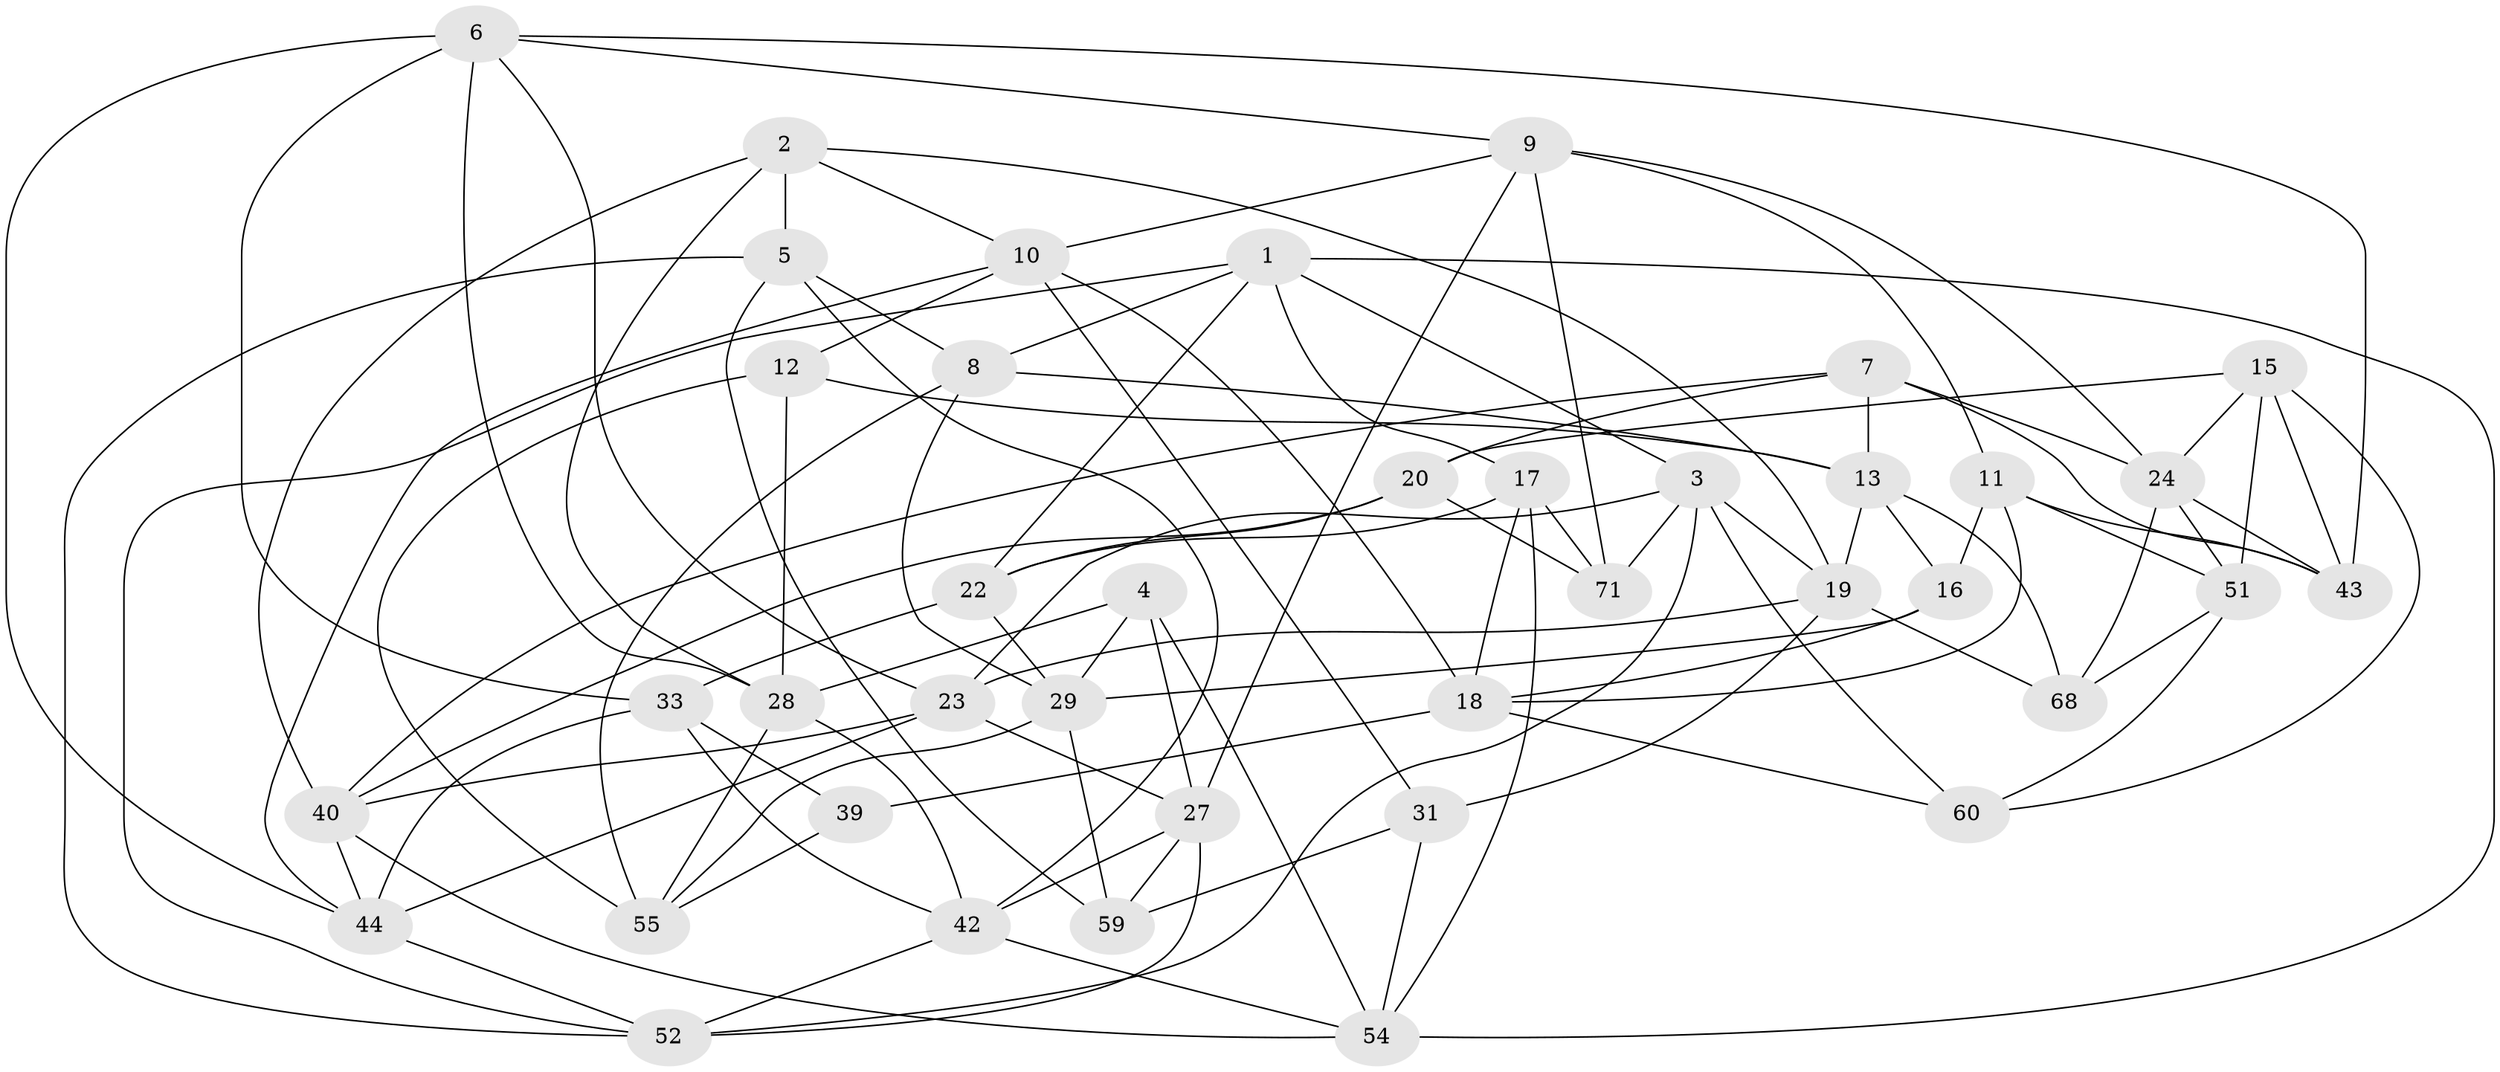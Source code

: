 // original degree distribution, {4: 1.0}
// Generated by graph-tools (version 1.1) at 2025/42/03/06/25 10:42:23]
// undirected, 40 vertices, 104 edges
graph export_dot {
graph [start="1"]
  node [color=gray90,style=filled];
  1 [super="+47"];
  2 [super="+64"];
  3 [super="+46"];
  4;
  5 [super="+14"];
  6 [super="+65"];
  7 [super="+63"];
  8 [super="+50"];
  9 [super="+21"];
  10 [super="+61"];
  11 [super="+35"];
  12;
  13 [super="+34"];
  15 [super="+30"];
  16;
  17 [super="+37"];
  18 [super="+25"];
  19 [super="+32"];
  20 [super="+48"];
  22 [super="+58"];
  23 [super="+36"];
  24 [super="+26"];
  27 [super="+41"];
  28 [super="+38"];
  29 [super="+70"];
  31;
  33 [super="+56"];
  39;
  40 [super="+57"];
  42 [super="+49"];
  43 [super="+53"];
  44 [super="+45"];
  51 [super="+69"];
  52 [super="+62"];
  54 [super="+66"];
  55 [super="+67"];
  59;
  60;
  68;
  71;
  1 -- 54;
  1 -- 22;
  1 -- 8;
  1 -- 3;
  1 -- 52;
  1 -- 17;
  2 -- 5 [weight=2];
  2 -- 19;
  2 -- 28;
  2 -- 40;
  2 -- 10;
  3 -- 60;
  3 -- 19;
  3 -- 71;
  3 -- 23;
  3 -- 52;
  4 -- 27;
  4 -- 28;
  4 -- 54;
  4 -- 29;
  5 -- 52;
  5 -- 8;
  5 -- 59;
  5 -- 42;
  6 -- 9;
  6 -- 43;
  6 -- 44;
  6 -- 33;
  6 -- 28;
  6 -- 23;
  7 -- 40;
  7 -- 20 [weight=2];
  7 -- 24;
  7 -- 43;
  7 -- 13;
  8 -- 13;
  8 -- 55 [weight=2];
  8 -- 29;
  9 -- 10;
  9 -- 27;
  9 -- 71;
  9 -- 24;
  9 -- 11;
  10 -- 31;
  10 -- 12;
  10 -- 44;
  10 -- 18;
  11 -- 16;
  11 -- 18;
  11 -- 51 [weight=2];
  11 -- 43;
  12 -- 28;
  12 -- 13;
  12 -- 55;
  13 -- 16;
  13 -- 19;
  13 -- 68;
  15 -- 60;
  15 -- 51;
  15 -- 43 [weight=2];
  15 -- 24;
  15 -- 20;
  16 -- 18;
  16 -- 29;
  17 -- 22 [weight=2];
  17 -- 71;
  17 -- 54;
  17 -- 18;
  18 -- 60;
  18 -- 39;
  19 -- 68;
  19 -- 31;
  19 -- 23;
  20 -- 71;
  20 -- 22;
  20 -- 40;
  22 -- 33;
  22 -- 29;
  23 -- 44;
  23 -- 40;
  23 -- 27;
  24 -- 43;
  24 -- 68;
  24 -- 51;
  27 -- 52;
  27 -- 59;
  27 -- 42;
  28 -- 42;
  28 -- 55;
  29 -- 55;
  29 -- 59;
  31 -- 59;
  31 -- 54;
  33 -- 42;
  33 -- 39 [weight=2];
  33 -- 44;
  39 -- 55;
  40 -- 44;
  40 -- 54;
  42 -- 52;
  42 -- 54;
  44 -- 52;
  51 -- 60;
  51 -- 68;
}
